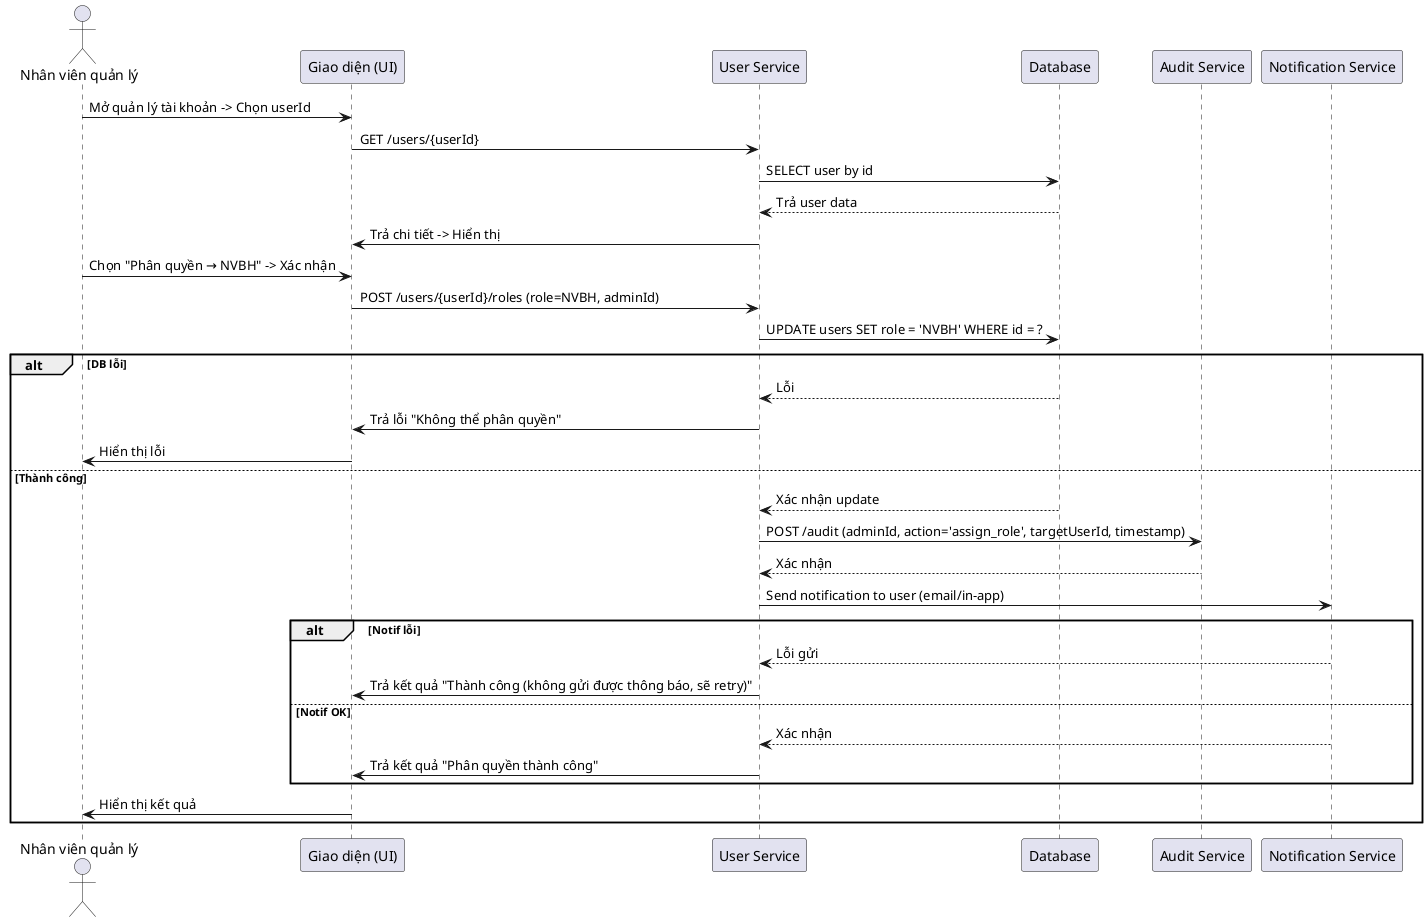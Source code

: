 @startuml phan-quyen-tai-khoan
actor "Nhân viên quản lý" as Admin
participant "Giao diện (UI)" as UI
participant "User Service" as UserSvc
participant "Database" as DB
participant "Audit Service" as Audit
participant "Notification Service" as Notif

Admin -> UI: Mở quản lý tài khoản -> Chọn userId
UI -> UserSvc: GET /users/{userId}
UserSvc -> DB: SELECT user by id
DB --> UserSvc: Trả user data
UserSvc -> UI: Trả chi tiết -> Hiển thị
Admin -> UI: Chọn "Phân quyền → NVBH" -> Xác nhận
UI -> UserSvc: POST /users/{userId}/roles (role=NVBH, adminId)
UserSvc -> DB: UPDATE users SET role = 'NVBH' WHERE id = ?
alt DB lỗi
  DB --> UserSvc: Lỗi
  UserSvc -> UI: Trả lỗi "Không thể phân quyền"
  UI -> Admin: Hiển thị lỗi
else Thành công
  DB --> UserSvc: Xác nhận update
  UserSvc -> Audit: POST /audit (adminId, action='assign_role', targetUserId, timestamp)
  Audit --> UserSvc: Xác nhận
  UserSvc -> Notif: Send notification to user (email/in-app)
  alt Notif lỗi
    Notif --> UserSvc: Lỗi gửi
    UserSvc -> UI: Trả kết quả "Thành công (không gửi được thông báo, sẽ retry)"
  else Notif OK
    Notif --> UserSvc: Xác nhận
    UserSvc -> UI: Trả kết quả "Phân quyền thành công"
  end
  UI -> Admin: Hiển thị kết quả
end
@enduml